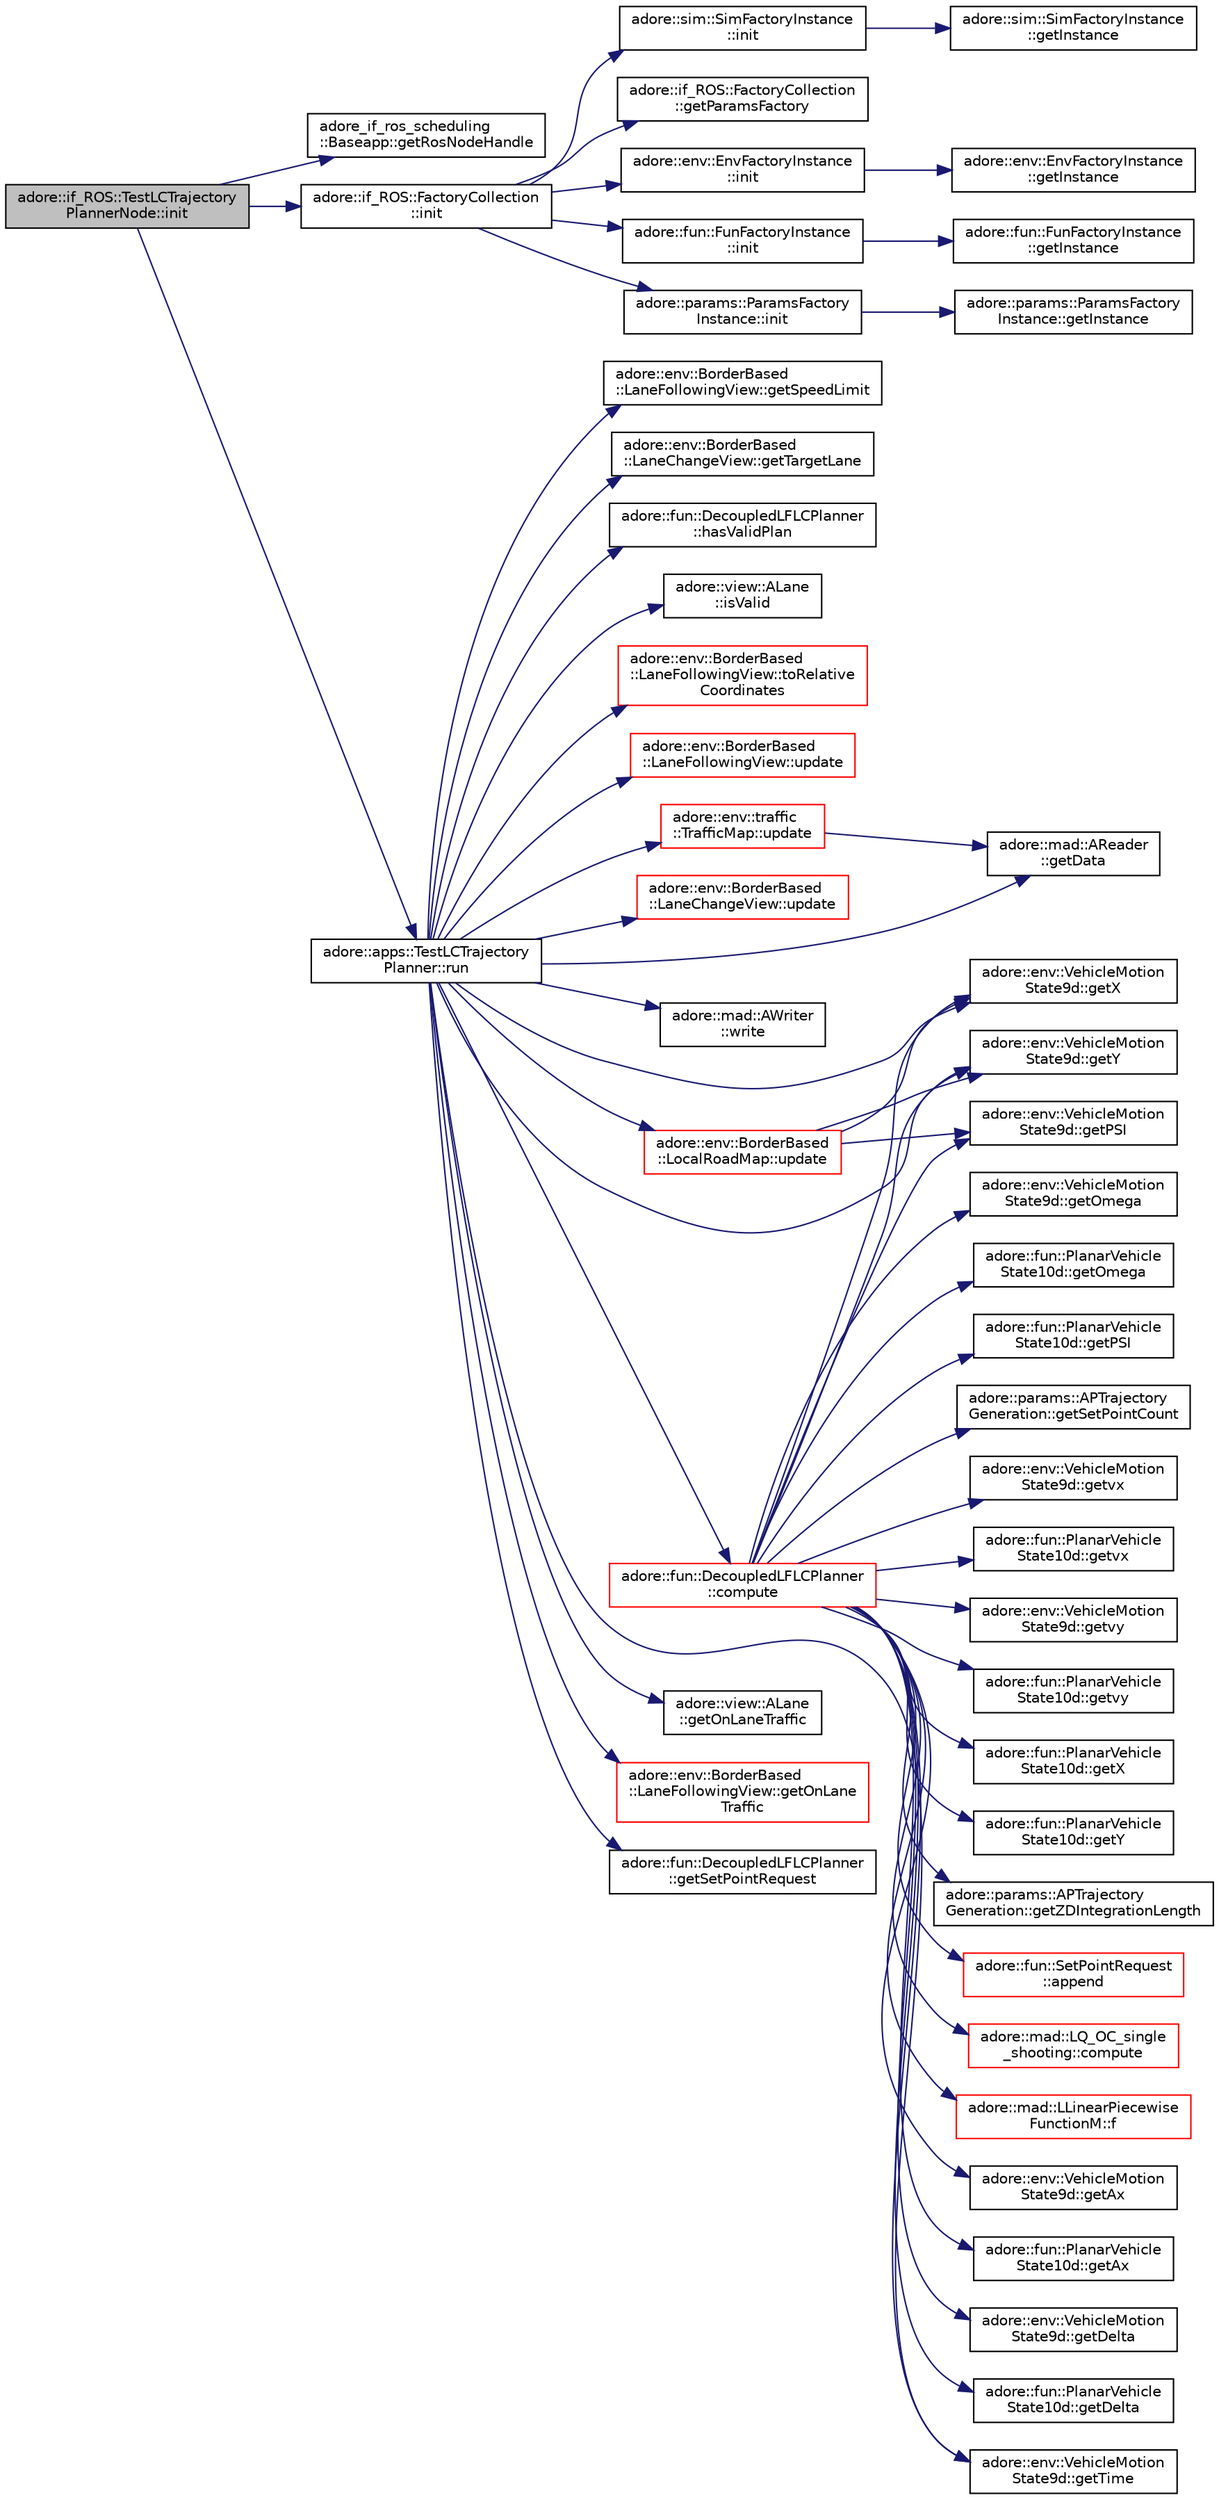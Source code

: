 digraph "adore::if_ROS::TestLCTrajectoryPlannerNode::init"
{
 // LATEX_PDF_SIZE
  edge [fontname="Helvetica",fontsize="10",labelfontname="Helvetica",labelfontsize="10"];
  node [fontname="Helvetica",fontsize="10",shape=record];
  rankdir="LR";
  Node1 [label="adore::if_ROS::TestLCTrajectory\lPlannerNode::init",height=0.2,width=0.4,color="black", fillcolor="grey75", style="filled", fontcolor="black",tooltip=" "];
  Node1 -> Node2 [color="midnightblue",fontsize="10",style="solid",fontname="Helvetica"];
  Node2 [label="adore_if_ros_scheduling\l::Baseapp::getRosNodeHandle",height=0.2,width=0.4,color="black", fillcolor="white", style="filled",URL="$classadore__if__ros__scheduling_1_1Baseapp.html#a7792ee4aa6fd5c5c03d5f54b4c1f213a",tooltip=" "];
  Node1 -> Node3 [color="midnightblue",fontsize="10",style="solid",fontname="Helvetica"];
  Node3 [label="adore::if_ROS::FactoryCollection\l::init",height=0.2,width=0.4,color="black", fillcolor="white", style="filled",URL="$classadore_1_1if__ROS_1_1FactoryCollection.html#a07e53e57a417cf66c5d539a5e1bd590a",tooltip=" "];
  Node3 -> Node4 [color="midnightblue",fontsize="10",style="solid",fontname="Helvetica"];
  Node4 [label="adore::if_ROS::FactoryCollection\l::getParamsFactory",height=0.2,width=0.4,color="black", fillcolor="white", style="filled",URL="$classadore_1_1if__ROS_1_1FactoryCollection.html#ac102972d5592de7cdc76b059017628f9",tooltip=" "];
  Node3 -> Node5 [color="midnightblue",fontsize="10",style="solid",fontname="Helvetica"];
  Node5 [label="adore::env::EnvFactoryInstance\l::init",height=0.2,width=0.4,color="black", fillcolor="white", style="filled",URL="$classadore_1_1env_1_1EnvFactoryInstance.html#ab67767fc777387664b696bd78d2536ef",tooltip="Initialize private members of AllFactory."];
  Node5 -> Node6 [color="midnightblue",fontsize="10",style="solid",fontname="Helvetica"];
  Node6 [label="adore::env::EnvFactoryInstance\l::getInstance",height=0.2,width=0.4,color="black", fillcolor="white", style="filled",URL="$classadore_1_1env_1_1EnvFactoryInstance.html#a14835a4420fb827ba3809b94a96a7660",tooltip="Function to access singleton instance of the envFactory using magic static."];
  Node3 -> Node7 [color="midnightblue",fontsize="10",style="solid",fontname="Helvetica"];
  Node7 [label="adore::fun::FunFactoryInstance\l::init",height=0.2,width=0.4,color="black", fillcolor="white", style="filled",URL="$classadore_1_1fun_1_1FunFactoryInstance.html#a291c4c983548f85c633ae6409c7b5233",tooltip="Initialize private members of funFactory."];
  Node7 -> Node8 [color="midnightblue",fontsize="10",style="solid",fontname="Helvetica"];
  Node8 [label="adore::fun::FunFactoryInstance\l::getInstance",height=0.2,width=0.4,color="black", fillcolor="white", style="filled",URL="$classadore_1_1fun_1_1FunFactoryInstance.html#a0826e9a7ea3c70a3780115e6effbf746",tooltip="Function to access singleton instance of the funFactory using magic static."];
  Node3 -> Node9 [color="midnightblue",fontsize="10",style="solid",fontname="Helvetica"];
  Node9 [label="adore::params::ParamsFactory\lInstance::init",height=0.2,width=0.4,color="black", fillcolor="white", style="filled",URL="$classadore_1_1params_1_1ParamsFactoryInstance.html#ac6759c774ade5a97e47c056d1a136253",tooltip="Initialize private members of AllFactory."];
  Node9 -> Node10 [color="midnightblue",fontsize="10",style="solid",fontname="Helvetica"];
  Node10 [label="adore::params::ParamsFactory\lInstance::getInstance",height=0.2,width=0.4,color="black", fillcolor="white", style="filled",URL="$classadore_1_1params_1_1ParamsFactoryInstance.html#a59eae0e003d40b03f9db2d814ec2a3bf",tooltip="Function to access singleton instance of the AllFactory using magic static."];
  Node3 -> Node11 [color="midnightblue",fontsize="10",style="solid",fontname="Helvetica"];
  Node11 [label="adore::sim::SimFactoryInstance\l::init",height=0.2,width=0.4,color="black", fillcolor="white", style="filled",URL="$classadore_1_1sim_1_1SimFactoryInstance.html#ac891850728d65e5398216b2bb92f82f6",tooltip="Initialize private members of AllFactory."];
  Node11 -> Node12 [color="midnightblue",fontsize="10",style="solid",fontname="Helvetica"];
  Node12 [label="adore::sim::SimFactoryInstance\l::getInstance",height=0.2,width=0.4,color="black", fillcolor="white", style="filled",URL="$classadore_1_1sim_1_1SimFactoryInstance.html#a177ce78bb1c9675c9dd0370e5f31f749",tooltip="Function to access singleton instance of the AllFactory using magic static."];
  Node1 -> Node13 [color="midnightblue",fontsize="10",style="solid",fontname="Helvetica"];
  Node13 [label="adore::apps::TestLCTrajectory\lPlanner::run",height=0.2,width=0.4,color="black", fillcolor="white", style="filled",URL="$classadore_1_1apps_1_1TestLCTrajectoryPlanner.html#ac2912d7058c947a47405a0ce64e5609f",tooltip=" "];
  Node13 -> Node14 [color="midnightblue",fontsize="10",style="solid",fontname="Helvetica"];
  Node14 [label="adore::fun::DecoupledLFLCPlanner\l::compute",height=0.2,width=0.4,color="red", fillcolor="white", style="filled",URL="$classadore_1_1fun_1_1DecoupledLFLCPlanner.html#affba6eeb1071f33bc2abe2b7819f88ab",tooltip=" "];
  Node14 -> Node15 [color="midnightblue",fontsize="10",style="solid",fontname="Helvetica"];
  Node15 [label="adore::fun::SetPointRequest\l::append",height=0.2,width=0.4,color="red", fillcolor="white", style="filled",URL="$classadore_1_1fun_1_1SetPointRequest.html#aab7094a0ef474f4d84321f454e4adcac",tooltip=" "];
  Node14 -> Node19 [color="midnightblue",fontsize="10",style="solid",fontname="Helvetica"];
  Node19 [label="adore::mad::LQ_OC_single\l_shooting::compute",height=0.2,width=0.4,color="red", fillcolor="white", style="filled",URL="$classadore_1_1mad_1_1LQ__OC__single__shooting.html#a7bebc7143eb918b018d5b46c01ce5fef",tooltip=" "];
  Node14 -> Node44 [color="midnightblue",fontsize="10",style="solid",fontname="Helvetica"];
  Node44 [label="adore::mad::LLinearPiecewise\lFunctionM::f",height=0.2,width=0.4,color="red", fillcolor="white", style="filled",URL="$classadore_1_1mad_1_1LLinearPiecewiseFunctionM.html#a0ec611759526365bf49ca6f8781f0262",tooltip=" "];
  Node14 -> Node48 [color="midnightblue",fontsize="10",style="solid",fontname="Helvetica"];
  Node48 [label="adore::env::VehicleMotion\lState9d::getAx",height=0.2,width=0.4,color="black", fillcolor="white", style="filled",URL="$structadore_1_1env_1_1VehicleMotionState9d.html#a7a4bdd18cf6a76bb87ac80dd8cdc3e14",tooltip="Get the longitudinal acceleration."];
  Node14 -> Node49 [color="midnightblue",fontsize="10",style="solid",fontname="Helvetica"];
  Node49 [label="adore::fun::PlanarVehicle\lState10d::getAx",height=0.2,width=0.4,color="black", fillcolor="white", style="filled",URL="$structadore_1_1fun_1_1PlanarVehicleState10d.html#ad55dd30212ca0581ae920a466da42829",tooltip=" "];
  Node14 -> Node50 [color="midnightblue",fontsize="10",style="solid",fontname="Helvetica"];
  Node50 [label="adore::env::VehicleMotion\lState9d::getDelta",height=0.2,width=0.4,color="black", fillcolor="white", style="filled",URL="$structadore_1_1env_1_1VehicleMotionState9d.html#aad1cd97fe5b255cdbea40f4dee602f8e",tooltip="Get the steering angle."];
  Node14 -> Node51 [color="midnightblue",fontsize="10",style="solid",fontname="Helvetica"];
  Node51 [label="adore::fun::PlanarVehicle\lState10d::getDelta",height=0.2,width=0.4,color="black", fillcolor="white", style="filled",URL="$structadore_1_1fun_1_1PlanarVehicleState10d.html#a155bd17bc48523159a9db97899bf93b5",tooltip=" "];
  Node14 -> Node52 [color="midnightblue",fontsize="10",style="solid",fontname="Helvetica"];
  Node52 [label="adore::env::VehicleMotion\lState9d::getOmega",height=0.2,width=0.4,color="black", fillcolor="white", style="filled",URL="$structadore_1_1env_1_1VehicleMotionState9d.html#a39294f52e08a67b58a6beabec70d2d97",tooltip="Get the yaw rate."];
  Node14 -> Node53 [color="midnightblue",fontsize="10",style="solid",fontname="Helvetica"];
  Node53 [label="adore::fun::PlanarVehicle\lState10d::getOmega",height=0.2,width=0.4,color="black", fillcolor="white", style="filled",URL="$structadore_1_1fun_1_1PlanarVehicleState10d.html#a80382473710b306857f373525e8f752f",tooltip=" "];
  Node14 -> Node54 [color="midnightblue",fontsize="10",style="solid",fontname="Helvetica"];
  Node54 [label="adore::env::VehicleMotion\lState9d::getPSI",height=0.2,width=0.4,color="black", fillcolor="white", style="filled",URL="$structadore_1_1env_1_1VehicleMotionState9d.html#a65ca6ea033cf05674de50b8996a586a3",tooltip="Get the heading."];
  Node14 -> Node55 [color="midnightblue",fontsize="10",style="solid",fontname="Helvetica"];
  Node55 [label="adore::fun::PlanarVehicle\lState10d::getPSI",height=0.2,width=0.4,color="black", fillcolor="white", style="filled",URL="$structadore_1_1fun_1_1PlanarVehicleState10d.html#a30935f2ed6f97cfc0cd2c565bb5c980c",tooltip=" "];
  Node14 -> Node56 [color="midnightblue",fontsize="10",style="solid",fontname="Helvetica"];
  Node56 [label="adore::params::APTrajectory\lGeneration::getSetPointCount",height=0.2,width=0.4,color="black", fillcolor="white", style="filled",URL="$classadore_1_1params_1_1APTrajectoryGeneration.html#a2e750f3236e239b8f823170ab9a6e1f1",tooltip="number of set points in set-point request"];
  Node14 -> Node57 [color="midnightblue",fontsize="10",style="solid",fontname="Helvetica"];
  Node57 [label="adore::env::VehicleMotion\lState9d::getTime",height=0.2,width=0.4,color="black", fillcolor="white", style="filled",URL="$structadore_1_1env_1_1VehicleMotionState9d.html#ae7d75a3f7d52a946f075e669832caa17",tooltip="Get the time."];
  Node14 -> Node58 [color="midnightblue",fontsize="10",style="solid",fontname="Helvetica"];
  Node58 [label="adore::env::VehicleMotion\lState9d::getvx",height=0.2,width=0.4,color="black", fillcolor="white", style="filled",URL="$structadore_1_1env_1_1VehicleMotionState9d.html#a2547f79442e772d79fbf5051a2a08bfa",tooltip="Get the longitudinal velocity."];
  Node14 -> Node59 [color="midnightblue",fontsize="10",style="solid",fontname="Helvetica"];
  Node59 [label="adore::fun::PlanarVehicle\lState10d::getvx",height=0.2,width=0.4,color="black", fillcolor="white", style="filled",URL="$structadore_1_1fun_1_1PlanarVehicleState10d.html#a025278bb96195126dc8c41e66c201436",tooltip=" "];
  Node14 -> Node60 [color="midnightblue",fontsize="10",style="solid",fontname="Helvetica"];
  Node60 [label="adore::env::VehicleMotion\lState9d::getvy",height=0.2,width=0.4,color="black", fillcolor="white", style="filled",URL="$structadore_1_1env_1_1VehicleMotionState9d.html#a96153986634c3718e2c8f3586e94cc6a",tooltip="Get the lateral velocity."];
  Node14 -> Node61 [color="midnightblue",fontsize="10",style="solid",fontname="Helvetica"];
  Node61 [label="adore::fun::PlanarVehicle\lState10d::getvy",height=0.2,width=0.4,color="black", fillcolor="white", style="filled",URL="$structadore_1_1fun_1_1PlanarVehicleState10d.html#a63b03a2a8b087e65b596b63cd5d69a92",tooltip=" "];
  Node14 -> Node62 [color="midnightblue",fontsize="10",style="solid",fontname="Helvetica"];
  Node62 [label="adore::env::VehicleMotion\lState9d::getX",height=0.2,width=0.4,color="black", fillcolor="white", style="filled",URL="$structadore_1_1env_1_1VehicleMotionState9d.html#a16d6d61f5dfa1028ca97d8f1a8b6e8cf",tooltip="Get the x-coordinate."];
  Node14 -> Node63 [color="midnightblue",fontsize="10",style="solid",fontname="Helvetica"];
  Node63 [label="adore::fun::PlanarVehicle\lState10d::getX",height=0.2,width=0.4,color="black", fillcolor="white", style="filled",URL="$structadore_1_1fun_1_1PlanarVehicleState10d.html#a08c0ad6a3099e8926451647fa8e54e95",tooltip=" "];
  Node14 -> Node64 [color="midnightblue",fontsize="10",style="solid",fontname="Helvetica"];
  Node64 [label="adore::env::VehicleMotion\lState9d::getY",height=0.2,width=0.4,color="black", fillcolor="white", style="filled",URL="$structadore_1_1env_1_1VehicleMotionState9d.html#a51e8eed0ef10d909592edcb933c1b802",tooltip="Get the y-coordinate."];
  Node14 -> Node65 [color="midnightblue",fontsize="10",style="solid",fontname="Helvetica"];
  Node65 [label="adore::fun::PlanarVehicle\lState10d::getY",height=0.2,width=0.4,color="black", fillcolor="white", style="filled",URL="$structadore_1_1fun_1_1PlanarVehicleState10d.html#a9b04d30fbf6b957e8141d93c06383849",tooltip=" "];
  Node14 -> Node66 [color="midnightblue",fontsize="10",style="solid",fontname="Helvetica"];
  Node66 [label="adore::params::APTrajectory\lGeneration::getZDIntegrationLength",height=0.2,width=0.4,color="black", fillcolor="white", style="filled",URL="$classadore_1_1params_1_1APTrajectoryGeneration.html#a554eb7bc201e40f5ceb7b329413d4dcc",tooltip="zero dynamics integration length"];
  Node13 -> Node148 [color="midnightblue",fontsize="10",style="solid",fontname="Helvetica"];
  Node148 [label="adore::mad::AReader\l::getData",height=0.2,width=0.4,color="black", fillcolor="white", style="filled",URL="$classadore_1_1mad_1_1AReader.html#a46ab7520d828d1a574365eaf8b483e29",tooltip=" "];
  Node13 -> Node149 [color="midnightblue",fontsize="10",style="solid",fontname="Helvetica"];
  Node149 [label="adore::view::ALane\l::getOnLaneTraffic",height=0.2,width=0.4,color="black", fillcolor="white", style="filled",URL="$classadore_1_1view_1_1ALane.html#a208cfea37af60e9939687035dfe9b962",tooltip=" "];
  Node13 -> Node150 [color="midnightblue",fontsize="10",style="solid",fontname="Helvetica"];
  Node150 [label="adore::env::BorderBased\l::LaneFollowingView::getOnLane\lTraffic",height=0.2,width=0.4,color="red", fillcolor="white", style="filled",URL="$classadore_1_1env_1_1BorderBased_1_1LaneFollowingView.html#a13f394036c82e9d41bbd85945e21c425",tooltip=" "];
  Node13 -> Node152 [color="midnightblue",fontsize="10",style="solid",fontname="Helvetica"];
  Node152 [label="adore::fun::DecoupledLFLCPlanner\l::getSetPointRequest",height=0.2,width=0.4,color="black", fillcolor="white", style="filled",URL="$classadore_1_1fun_1_1DecoupledLFLCPlanner.html#a39505b2842b3e8cd323a28557b43528b",tooltip=" "];
  Node13 -> Node153 [color="midnightblue",fontsize="10",style="solid",fontname="Helvetica"];
  Node153 [label="adore::env::BorderBased\l::LaneFollowingView::getSpeedLimit",height=0.2,width=0.4,color="black", fillcolor="white", style="filled",URL="$classadore_1_1env_1_1BorderBased_1_1LaneFollowingView.html#a3610cf7af899136c7cfd49ed277b0206",tooltip=" "];
  Node13 -> Node154 [color="midnightblue",fontsize="10",style="solid",fontname="Helvetica"];
  Node154 [label="adore::env::BorderBased\l::LaneChangeView::getTargetLane",height=0.2,width=0.4,color="black", fillcolor="white", style="filled",URL="$classadore_1_1env_1_1BorderBased_1_1LaneChangeView.html#a5dca2a2cee6da7a58bb2141e6a9d30e8",tooltip=" "];
  Node13 -> Node57 [color="midnightblue",fontsize="10",style="solid",fontname="Helvetica"];
  Node13 -> Node62 [color="midnightblue",fontsize="10",style="solid",fontname="Helvetica"];
  Node13 -> Node64 [color="midnightblue",fontsize="10",style="solid",fontname="Helvetica"];
  Node13 -> Node155 [color="midnightblue",fontsize="10",style="solid",fontname="Helvetica"];
  Node155 [label="adore::fun::DecoupledLFLCPlanner\l::hasValidPlan",height=0.2,width=0.4,color="black", fillcolor="white", style="filled",URL="$classadore_1_1fun_1_1DecoupledLFLCPlanner.html#a76856491dc8b2ed65f04d3a8e93eb09e",tooltip=" "];
  Node13 -> Node69 [color="midnightblue",fontsize="10",style="solid",fontname="Helvetica"];
  Node69 [label="adore::view::ALane\l::isValid",height=0.2,width=0.4,color="black", fillcolor="white", style="filled",URL="$classadore_1_1view_1_1ALane.html#a7995d6c08470c31414ecd7891ec16f05",tooltip=" "];
  Node13 -> Node156 [color="midnightblue",fontsize="10",style="solid",fontname="Helvetica"];
  Node156 [label="adore::env::BorderBased\l::LaneFollowingView::toRelative\lCoordinates",height=0.2,width=0.4,color="red", fillcolor="white", style="filled",URL="$classadore_1_1env_1_1BorderBased_1_1LaneFollowingView.html#ae2c57464be99c9724ebf6cea80b03baf",tooltip=" "];
  Node13 -> Node161 [color="midnightblue",fontsize="10",style="solid",fontname="Helvetica"];
  Node161 [label="adore::env::BorderBased\l::LaneFollowingView::update",height=0.2,width=0.4,color="red", fillcolor="white", style="filled",URL="$classadore_1_1env_1_1BorderBased_1_1LaneFollowingView.html#a7cf867a70cca073393e6ff7320e00244",tooltip="update the LaneFollowingView"];
  Node13 -> Node241 [color="midnightblue",fontsize="10",style="solid",fontname="Helvetica"];
  Node241 [label="adore::env::traffic\l::TrafficMap::update",height=0.2,width=0.4,color="red", fillcolor="white", style="filled",URL="$classadore_1_1env_1_1traffic_1_1TrafficMap.html#a20192db128a9de37dd38eea74ef1bf77",tooltip="Update the TrafficMap."];
  Node241 -> Node148 [color="midnightblue",fontsize="10",style="solid",fontname="Helvetica"];
  Node13 -> Node245 [color="midnightblue",fontsize="10",style="solid",fontname="Helvetica"];
  Node245 [label="adore::env::BorderBased\l::LaneChangeView::update",height=0.2,width=0.4,color="red", fillcolor="white", style="filled",URL="$classadore_1_1env_1_1BorderBased_1_1LaneChangeView.html#a83432efdfec3bb90153ec1c4ce9bcee9",tooltip="Update the LaneChangeView."];
  Node13 -> Node272 [color="midnightblue",fontsize="10",style="solid",fontname="Helvetica"];
  Node272 [label="adore::env::BorderBased\l::LocalRoadMap::update",height=0.2,width=0.4,color="red", fillcolor="white", style="filled",URL="$classadore_1_1env_1_1BorderBased_1_1LocalRoadMap.html#a1c5abe938454e1534e406cce82b8c452",tooltip="update the local road map"];
  Node272 -> Node54 [color="midnightblue",fontsize="10",style="solid",fontname="Helvetica"];
  Node272 -> Node62 [color="midnightblue",fontsize="10",style="solid",fontname="Helvetica"];
  Node272 -> Node64 [color="midnightblue",fontsize="10",style="solid",fontname="Helvetica"];
  Node13 -> Node308 [color="midnightblue",fontsize="10",style="solid",fontname="Helvetica"];
  Node308 [label="adore::mad::AWriter\l::write",height=0.2,width=0.4,color="black", fillcolor="white", style="filled",URL="$classadore_1_1mad_1_1AWriter.html#a1c22b1ccbd19c5f02f832831ca757f3b",tooltip=" "];
}
